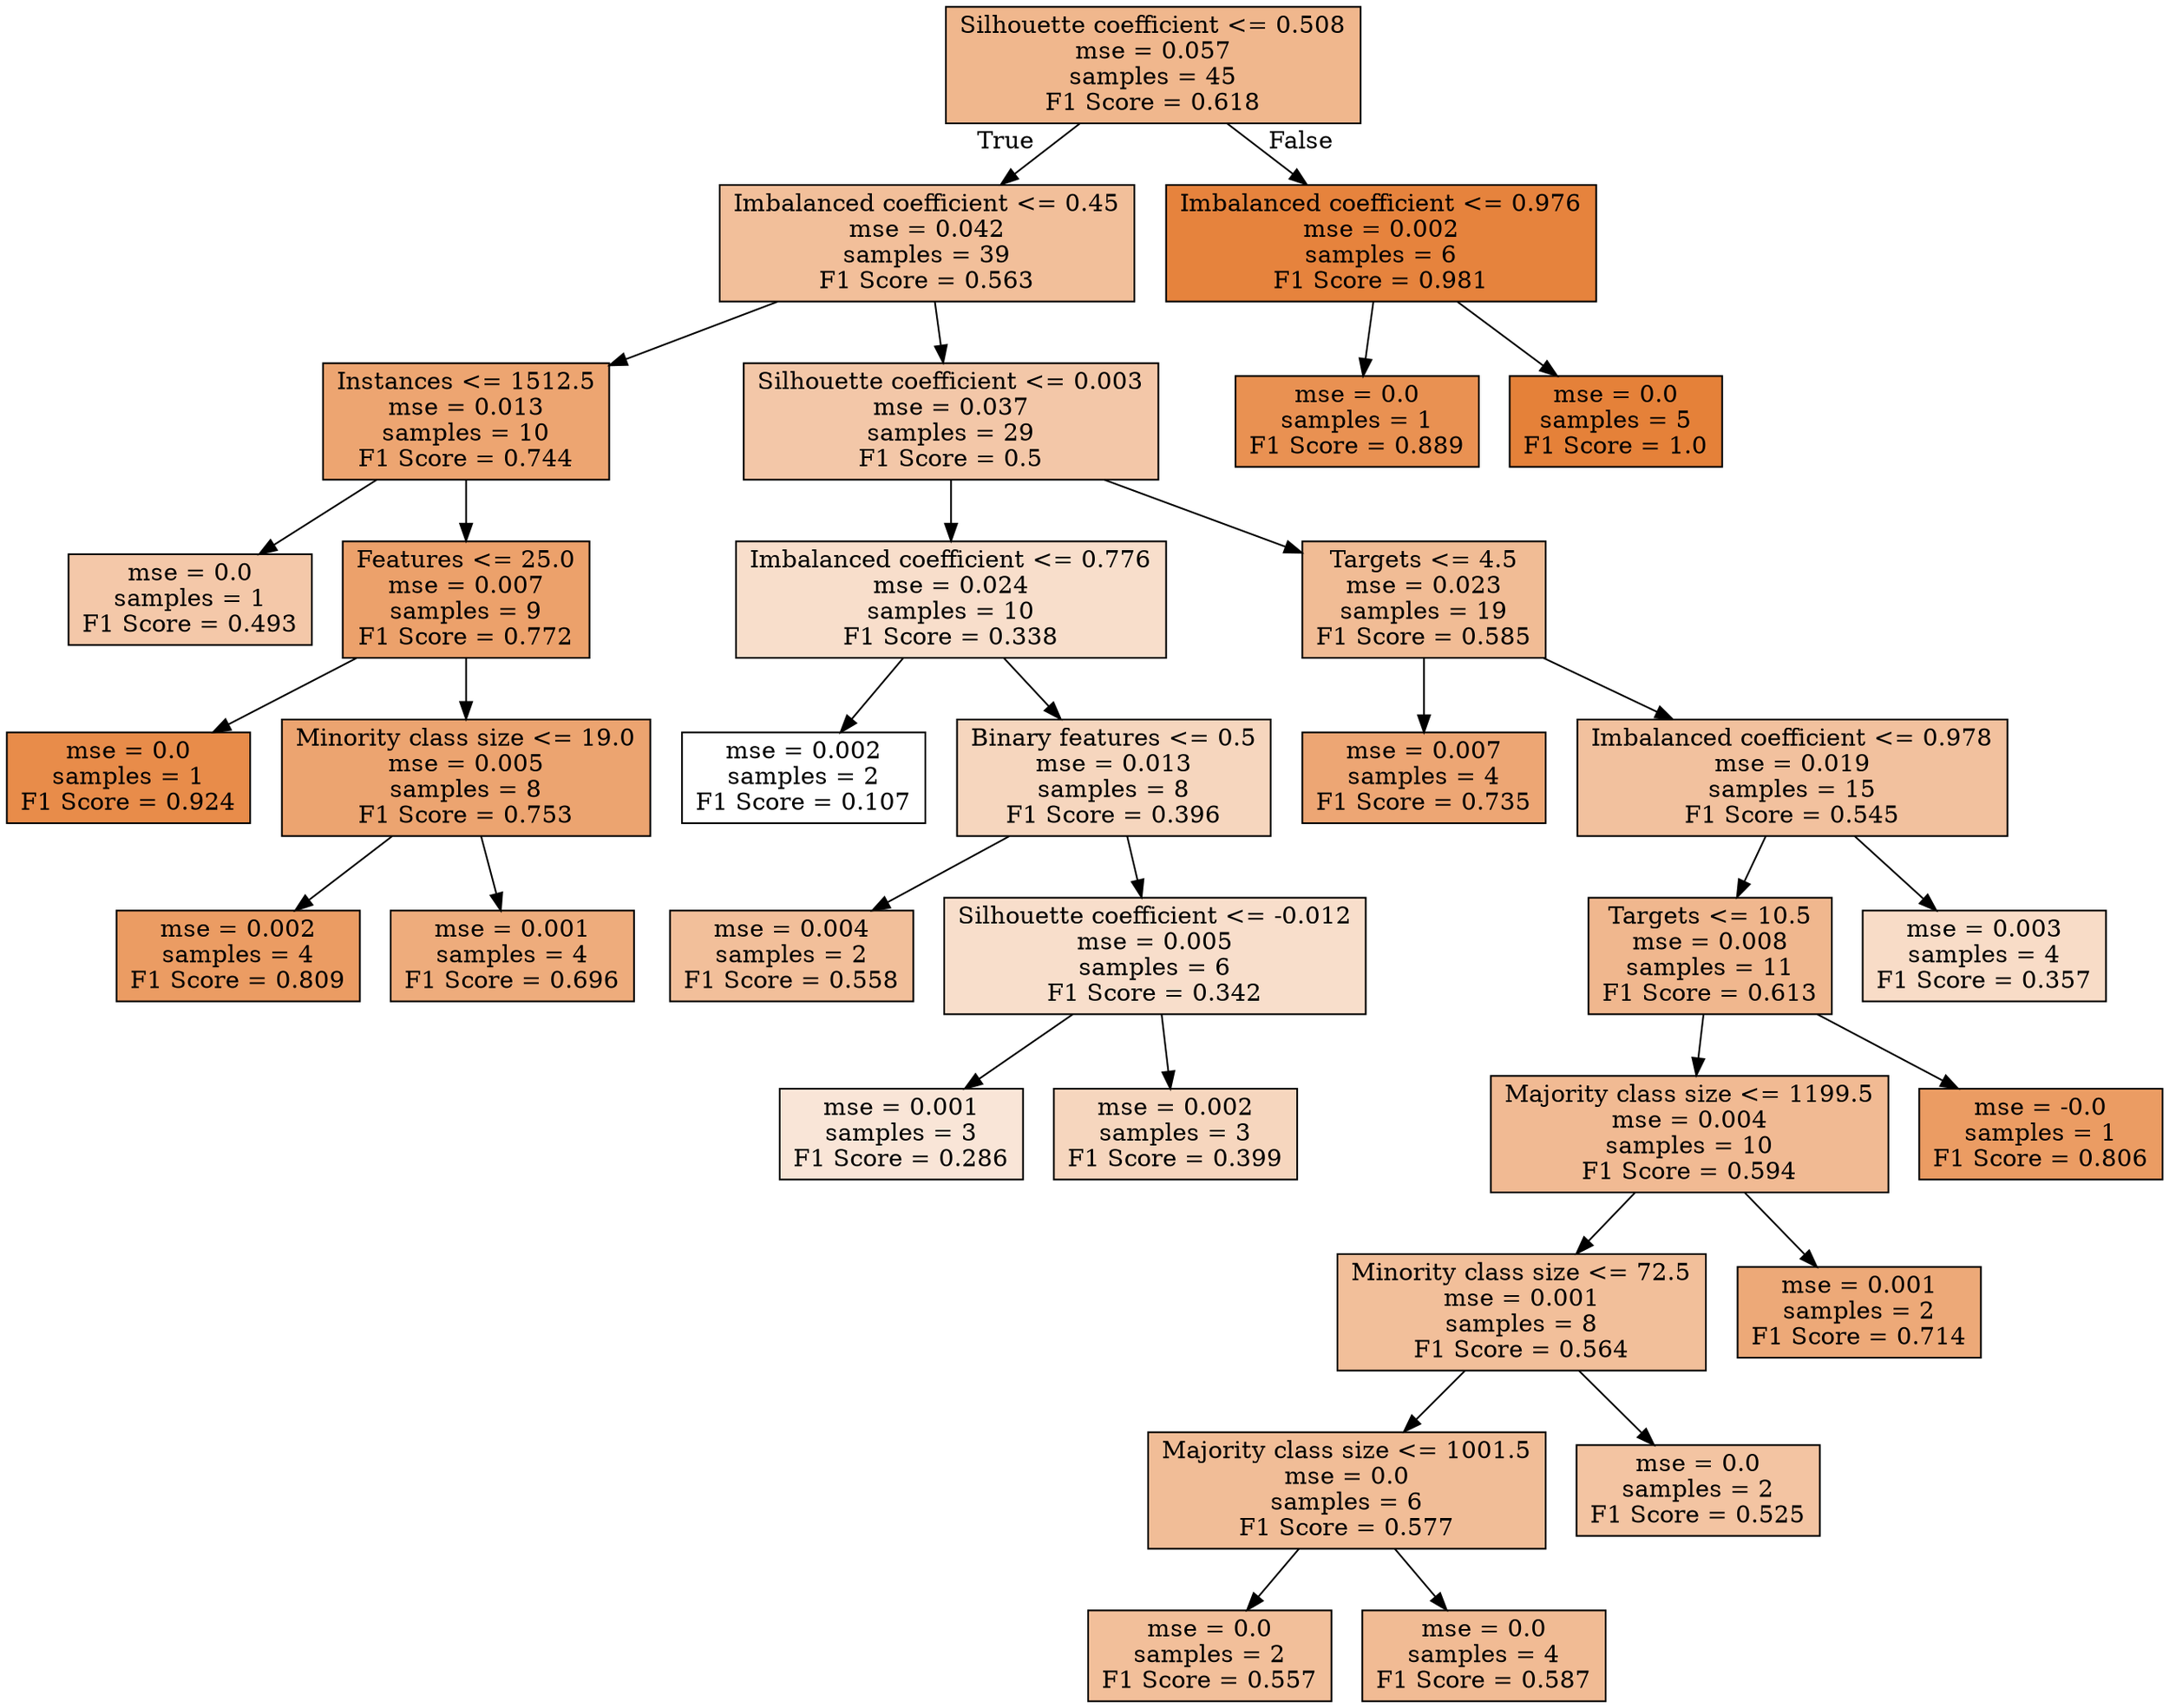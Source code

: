 digraph Tree {
node [shape=box, style="filled", color="black"] ;
0 [label="Silhouette coefficient <= 0.508\nmse = 0.057\nsamples = 45\nF1 Score = 0.618", fillcolor="#e5813992"] ;
1 [label="Imbalanced coefficient <= 0.45\nmse = 0.042\nsamples = 39\nF1 Score = 0.563", fillcolor="#e5813982"] ;
0 -> 1 [labeldistance=2.5, labelangle=45, headlabel="True"] ;
2 [label="Instances <= 1512.5\nmse = 0.013\nsamples = 10\nF1 Score = 0.744", fillcolor="#e58139b6"] ;
1 -> 2 ;
3 [label="mse = 0.0\nsamples = 1\nF1 Score = 0.493", fillcolor="#e581396e"] ;
2 -> 3 ;
4 [label="Features <= 25.0\nmse = 0.007\nsamples = 9\nF1 Score = 0.772", fillcolor="#e58139be"] ;
2 -> 4 ;
5 [label="mse = 0.0\nsamples = 1\nF1 Score = 0.924", fillcolor="#e58139e9"] ;
4 -> 5 ;
6 [label="Minority class size <= 19.0\nmse = 0.005\nsamples = 8\nF1 Score = 0.753", fillcolor="#e58139b8"] ;
4 -> 6 ;
7 [label="mse = 0.002\nsamples = 4\nF1 Score = 0.809", fillcolor="#e58139c9"] ;
6 -> 7 ;
8 [label="mse = 0.001\nsamples = 4\nF1 Score = 0.696", fillcolor="#e58139a8"] ;
6 -> 8 ;
9 [label="Silhouette coefficient <= 0.003\nmse = 0.037\nsamples = 29\nF1 Score = 0.5", fillcolor="#e5813970"] ;
1 -> 9 ;
10 [label="Imbalanced coefficient <= 0.776\nmse = 0.024\nsamples = 10\nF1 Score = 0.338", fillcolor="#e5813942"] ;
9 -> 10 ;
11 [label="mse = 0.002\nsamples = 2\nF1 Score = 0.107", fillcolor="#e5813900"] ;
10 -> 11 ;
12 [label="Binary features <= 0.5\nmse = 0.013\nsamples = 8\nF1 Score = 0.396", fillcolor="#e5813953"] ;
10 -> 12 ;
13 [label="mse = 0.004\nsamples = 2\nF1 Score = 0.558", fillcolor="#e5813981"] ;
12 -> 13 ;
14 [label="Silhouette coefficient <= -0.012\nmse = 0.005\nsamples = 6\nF1 Score = 0.342", fillcolor="#e5813943"] ;
12 -> 14 ;
15 [label="mse = 0.001\nsamples = 3\nF1 Score = 0.286", fillcolor="#e5813933"] ;
14 -> 15 ;
16 [label="mse = 0.002\nsamples = 3\nF1 Score = 0.399", fillcolor="#e5813953"] ;
14 -> 16 ;
17 [label="Targets <= 4.5\nmse = 0.023\nsamples = 19\nF1 Score = 0.585", fillcolor="#e5813988"] ;
9 -> 17 ;
18 [label="mse = 0.007\nsamples = 4\nF1 Score = 0.735", fillcolor="#e58139b3"] ;
17 -> 18 ;
19 [label="Imbalanced coefficient <= 0.978\nmse = 0.019\nsamples = 15\nF1 Score = 0.545", fillcolor="#e581397d"] ;
17 -> 19 ;
20 [label="Targets <= 10.5\nmse = 0.008\nsamples = 11\nF1 Score = 0.613", fillcolor="#e5813991"] ;
19 -> 20 ;
21 [label="Majority class size <= 1199.5\nmse = 0.004\nsamples = 10\nF1 Score = 0.594", fillcolor="#e581398b"] ;
20 -> 21 ;
22 [label="Minority class size <= 72.5\nmse = 0.001\nsamples = 8\nF1 Score = 0.564", fillcolor="#e5813982"] ;
21 -> 22 ;
23 [label="Majority class size <= 1001.5\nmse = 0.0\nsamples = 6\nF1 Score = 0.577", fillcolor="#e5813986"] ;
22 -> 23 ;
24 [label="mse = 0.0\nsamples = 2\nF1 Score = 0.557", fillcolor="#e5813981"] ;
23 -> 24 ;
25 [label="mse = 0.0\nsamples = 4\nF1 Score = 0.587", fillcolor="#e5813989"] ;
23 -> 25 ;
26 [label="mse = 0.0\nsamples = 2\nF1 Score = 0.525", fillcolor="#e5813977"] ;
22 -> 26 ;
27 [label="mse = 0.001\nsamples = 2\nF1 Score = 0.714", fillcolor="#e58139ad"] ;
21 -> 27 ;
28 [label="mse = -0.0\nsamples = 1\nF1 Score = 0.806", fillcolor="#e58139c8"] ;
20 -> 28 ;
29 [label="mse = 0.003\nsamples = 4\nF1 Score = 0.357", fillcolor="#e5813947"] ;
19 -> 29 ;
30 [label="Imbalanced coefficient <= 0.976\nmse = 0.002\nsamples = 6\nF1 Score = 0.981", fillcolor="#e58139fa"] ;
0 -> 30 [labeldistance=2.5, labelangle=-45, headlabel="False"] ;
31 [label="mse = 0.0\nsamples = 1\nF1 Score = 0.889", fillcolor="#e58139df"] ;
30 -> 31 ;
32 [label="mse = 0.0\nsamples = 5\nF1 Score = 1.0", fillcolor="#e58139ff"] ;
30 -> 32 ;
}